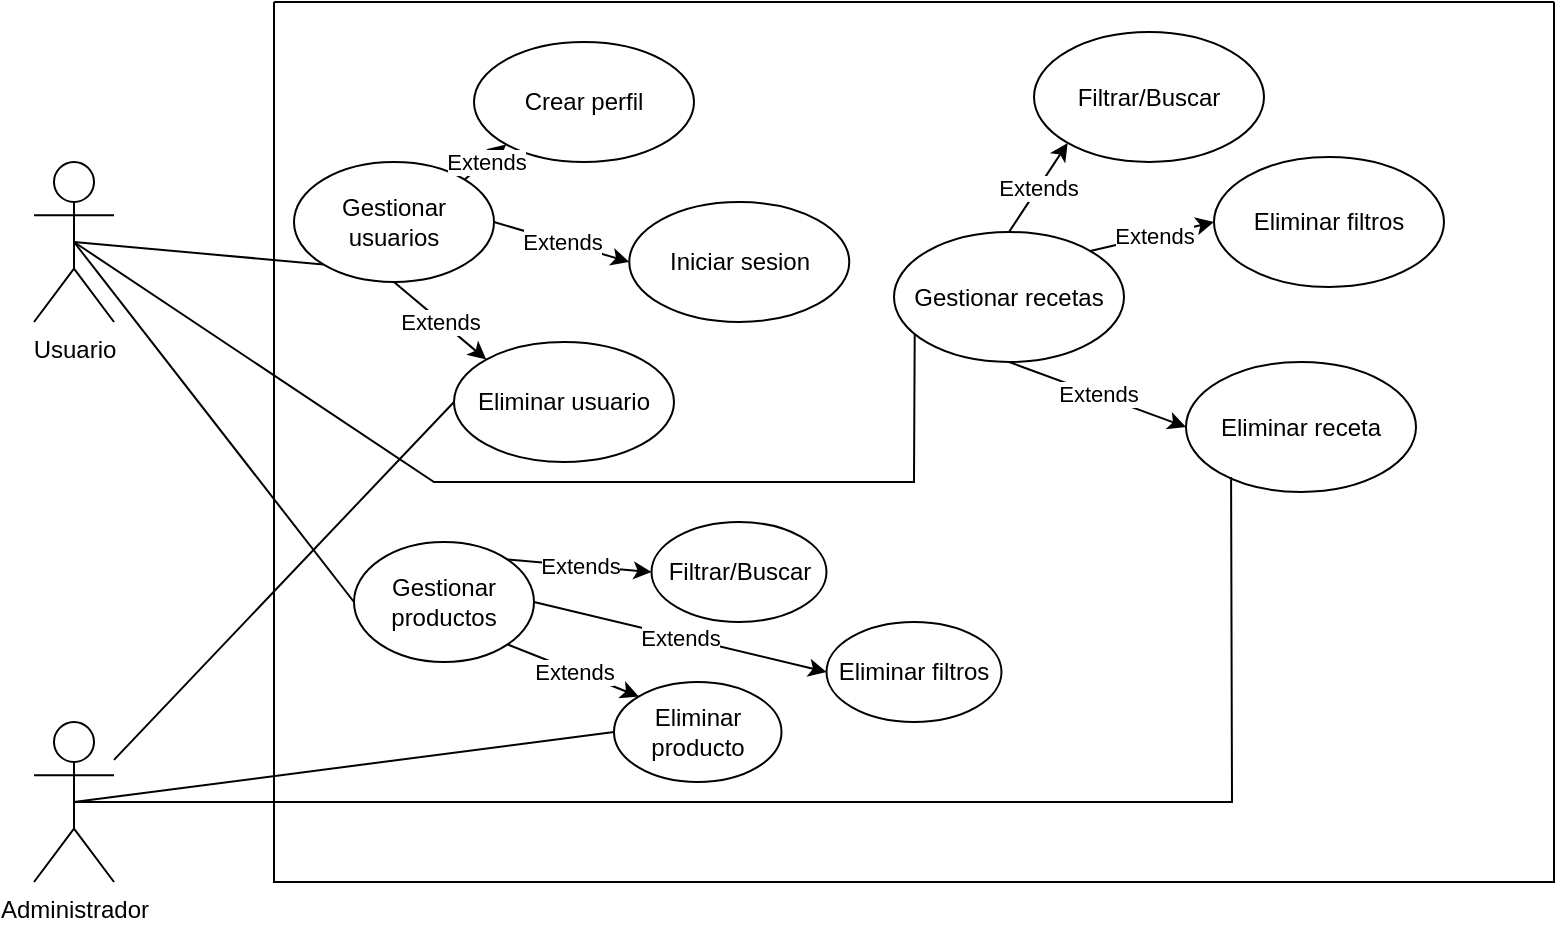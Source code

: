 <mxfile version="26.1.1">
  <diagram name="digrama-casos-uso" id="cVmgFsg3Rx5wpn8s-_xm">
    <mxGraphModel dx="989" dy="977" grid="1" gridSize="10" guides="1" tooltips="1" connect="1" arrows="1" fold="1" page="0" pageScale="1" pageWidth="827" pageHeight="1169" math="0" shadow="0">
      <root>
        <mxCell id="0" />
        <mxCell id="1" parent="0" />
        <mxCell id="en6OQ1vkhQpd69jf1zTb-2" value="" style="swimlane;startSize=0;" parent="1" vertex="1">
          <mxGeometry x="200" y="-320" width="640" height="440" as="geometry" />
        </mxCell>
        <mxCell id="en6OQ1vkhQpd69jf1zTb-5" value="Gestionar productos" style="ellipse;whiteSpace=wrap;html=1;" parent="en6OQ1vkhQpd69jf1zTb-2" vertex="1">
          <mxGeometry x="40" y="270" width="90" height="60" as="geometry" />
        </mxCell>
        <mxCell id="en6OQ1vkhQpd69jf1zTb-7" value="Filtrar/Buscar" style="ellipse;whiteSpace=wrap;html=1;" parent="en6OQ1vkhQpd69jf1zTb-2" vertex="1">
          <mxGeometry x="188.75" y="260" width="87.5" height="50" as="geometry" />
        </mxCell>
        <mxCell id="en6OQ1vkhQpd69jf1zTb-23" value="Gestionar usuarios" style="ellipse;whiteSpace=wrap;html=1;" parent="en6OQ1vkhQpd69jf1zTb-2" vertex="1">
          <mxGeometry x="10" y="80" width="100" height="60" as="geometry" />
        </mxCell>
        <mxCell id="en6OQ1vkhQpd69jf1zTb-26" value="Crear perfil" style="ellipse;whiteSpace=wrap;html=1;" parent="en6OQ1vkhQpd69jf1zTb-2" vertex="1">
          <mxGeometry x="100" y="20" width="110" height="60" as="geometry" />
        </mxCell>
        <mxCell id="KXxqBj54iLF5H491kml4-14" value="" style="endArrow=classic;html=1;rounded=0;entryX=0;entryY=0.5;entryDx=0;entryDy=0;exitX=1;exitY=0;exitDx=0;exitDy=0;" parent="en6OQ1vkhQpd69jf1zTb-2" source="en6OQ1vkhQpd69jf1zTb-5" target="en6OQ1vkhQpd69jf1zTb-7" edge="1">
          <mxGeometry relative="1" as="geometry">
            <mxPoint x="121" y="380" as="sourcePoint" />
            <mxPoint x="327.25" y="181.25" as="targetPoint" />
          </mxGeometry>
        </mxCell>
        <mxCell id="KXxqBj54iLF5H491kml4-15" value="Extends" style="edgeLabel;resizable=0;html=1;;align=center;verticalAlign=middle;" parent="KXxqBj54iLF5H491kml4-14" connectable="0" vertex="1">
          <mxGeometry relative="1" as="geometry" />
        </mxCell>
        <mxCell id="KXxqBj54iLF5H491kml4-109" value="Gestionar recetas" style="ellipse;whiteSpace=wrap;html=1;" parent="en6OQ1vkhQpd69jf1zTb-2" vertex="1">
          <mxGeometry x="310" y="115" width="115" height="65" as="geometry" />
        </mxCell>
        <mxCell id="KXxqBj54iLF5H491kml4-112" value="Filtrar/Buscar" style="ellipse;whiteSpace=wrap;html=1;" parent="en6OQ1vkhQpd69jf1zTb-2" vertex="1">
          <mxGeometry x="380" y="15" width="115" height="65" as="geometry" />
        </mxCell>
        <mxCell id="KXxqBj54iLF5H491kml4-115" value="" style="endArrow=classic;html=1;rounded=0;entryX=0;entryY=1;entryDx=0;entryDy=0;exitX=0.5;exitY=0;exitDx=0;exitDy=0;" parent="en6OQ1vkhQpd69jf1zTb-2" source="KXxqBj54iLF5H491kml4-109" target="KXxqBj54iLF5H491kml4-112" edge="1">
          <mxGeometry relative="1" as="geometry">
            <mxPoint x="417" y="149" as="sourcePoint" />
            <mxPoint x="467" y="118" as="targetPoint" />
          </mxGeometry>
        </mxCell>
        <mxCell id="KXxqBj54iLF5H491kml4-116" value="Extends" style="edgeLabel;resizable=0;html=1;;align=center;verticalAlign=middle;" parent="KXxqBj54iLF5H491kml4-115" connectable="0" vertex="1">
          <mxGeometry relative="1" as="geometry" />
        </mxCell>
        <mxCell id="Ofv49Rzi-oCu-EAwM0o1-1" value="Iniciar sesion" style="ellipse;whiteSpace=wrap;html=1;" parent="en6OQ1vkhQpd69jf1zTb-2" vertex="1">
          <mxGeometry x="177.63" y="100" width="110" height="60" as="geometry" />
        </mxCell>
        <mxCell id="Ofv49Rzi-oCu-EAwM0o1-2" value="" style="endArrow=classic;html=1;rounded=0;entryX=0;entryY=1;entryDx=0;entryDy=0;exitX=1;exitY=0;exitDx=0;exitDy=0;" parent="en6OQ1vkhQpd69jf1zTb-2" source="en6OQ1vkhQpd69jf1zTb-23" target="en6OQ1vkhQpd69jf1zTb-26" edge="1">
          <mxGeometry relative="1" as="geometry">
            <mxPoint x="770.82" y="395" as="sourcePoint" />
            <mxPoint x="832.82" y="363" as="targetPoint" />
          </mxGeometry>
        </mxCell>
        <mxCell id="Ofv49Rzi-oCu-EAwM0o1-3" value="Extends" style="edgeLabel;resizable=0;html=1;;align=center;verticalAlign=middle;" parent="Ofv49Rzi-oCu-EAwM0o1-2" connectable="0" vertex="1">
          <mxGeometry relative="1" as="geometry" />
        </mxCell>
        <mxCell id="Ofv49Rzi-oCu-EAwM0o1-4" value="" style="endArrow=classic;html=1;rounded=0;entryX=0;entryY=0.5;entryDx=0;entryDy=0;exitX=1;exitY=0.5;exitDx=0;exitDy=0;" parent="en6OQ1vkhQpd69jf1zTb-2" source="en6OQ1vkhQpd69jf1zTb-23" target="Ofv49Rzi-oCu-EAwM0o1-1" edge="1">
          <mxGeometry relative="1" as="geometry">
            <mxPoint x="101.82" y="190" as="sourcePoint" />
            <mxPoint x="147.82" y="151" as="targetPoint" />
          </mxGeometry>
        </mxCell>
        <mxCell id="Ofv49Rzi-oCu-EAwM0o1-5" value="Extends" style="edgeLabel;resizable=0;html=1;;align=center;verticalAlign=middle;" parent="Ofv49Rzi-oCu-EAwM0o1-4" connectable="0" vertex="1">
          <mxGeometry relative="1" as="geometry" />
        </mxCell>
        <mxCell id="Ofv49Rzi-oCu-EAwM0o1-6" value="Eliminar producto" style="ellipse;whiteSpace=wrap;html=1;" parent="en6OQ1vkhQpd69jf1zTb-2" vertex="1">
          <mxGeometry x="170" y="340" width="83.75" height="50" as="geometry" />
        </mxCell>
        <mxCell id="yW5ZK1wwQoSZV9MqP1xr-2" value="" style="endArrow=classic;html=1;rounded=0;entryX=0;entryY=0;entryDx=0;entryDy=0;exitX=1;exitY=1;exitDx=0;exitDy=0;" parent="en6OQ1vkhQpd69jf1zTb-2" source="en6OQ1vkhQpd69jf1zTb-5" target="Ofv49Rzi-oCu-EAwM0o1-6" edge="1">
          <mxGeometry relative="1" as="geometry">
            <mxPoint x="155" y="487" as="sourcePoint" />
            <mxPoint x="233.75" y="400" as="targetPoint" />
          </mxGeometry>
        </mxCell>
        <mxCell id="yW5ZK1wwQoSZV9MqP1xr-3" value="Extends" style="edgeLabel;resizable=0;html=1;;align=center;verticalAlign=middle;" parent="yW5ZK1wwQoSZV9MqP1xr-2" connectable="0" vertex="1">
          <mxGeometry relative="1" as="geometry" />
        </mxCell>
        <mxCell id="yW5ZK1wwQoSZV9MqP1xr-4" value="Eliminar receta" style="ellipse;whiteSpace=wrap;html=1;" parent="en6OQ1vkhQpd69jf1zTb-2" vertex="1">
          <mxGeometry x="456" y="180" width="115" height="65" as="geometry" />
        </mxCell>
        <mxCell id="yW5ZK1wwQoSZV9MqP1xr-5" value="" style="endArrow=classic;html=1;rounded=0;entryX=0;entryY=0.5;entryDx=0;entryDy=0;exitX=0.5;exitY=1;exitDx=0;exitDy=0;" parent="en6OQ1vkhQpd69jf1zTb-2" source="KXxqBj54iLF5H491kml4-109" target="yW5ZK1wwQoSZV9MqP1xr-4" edge="1">
          <mxGeometry relative="1" as="geometry">
            <mxPoint x="390" y="227" as="sourcePoint" />
            <mxPoint x="432" y="198" as="targetPoint" />
          </mxGeometry>
        </mxCell>
        <mxCell id="yW5ZK1wwQoSZV9MqP1xr-6" value="Extends" style="edgeLabel;resizable=0;html=1;;align=center;verticalAlign=middle;" parent="yW5ZK1wwQoSZV9MqP1xr-5" connectable="0" vertex="1">
          <mxGeometry relative="1" as="geometry" />
        </mxCell>
        <mxCell id="yW5ZK1wwQoSZV9MqP1xr-9" value="Eliminar filtros" style="ellipse;whiteSpace=wrap;html=1;" parent="en6OQ1vkhQpd69jf1zTb-2" vertex="1">
          <mxGeometry x="470" y="77.5" width="115" height="65" as="geometry" />
        </mxCell>
        <mxCell id="yW5ZK1wwQoSZV9MqP1xr-10" value="" style="endArrow=classic;html=1;rounded=0;entryX=0;entryY=0.5;entryDx=0;entryDy=0;exitX=1;exitY=0;exitDx=0;exitDy=0;" parent="en6OQ1vkhQpd69jf1zTb-2" source="KXxqBj54iLF5H491kml4-109" target="yW5ZK1wwQoSZV9MqP1xr-9" edge="1">
          <mxGeometry relative="1" as="geometry">
            <mxPoint x="377" y="125" as="sourcePoint" />
            <mxPoint x="407" y="81" as="targetPoint" />
          </mxGeometry>
        </mxCell>
        <mxCell id="yW5ZK1wwQoSZV9MqP1xr-11" value="Extends" style="edgeLabel;resizable=0;html=1;;align=center;verticalAlign=middle;" parent="yW5ZK1wwQoSZV9MqP1xr-10" connectable="0" vertex="1">
          <mxGeometry relative="1" as="geometry" />
        </mxCell>
        <mxCell id="yW5ZK1wwQoSZV9MqP1xr-12" value="Eliminar filtros" style="ellipse;whiteSpace=wrap;html=1;" parent="en6OQ1vkhQpd69jf1zTb-2" vertex="1">
          <mxGeometry x="276.25" y="310" width="87.5" height="50" as="geometry" />
        </mxCell>
        <mxCell id="yW5ZK1wwQoSZV9MqP1xr-13" value="" style="endArrow=classic;html=1;rounded=0;entryX=0;entryY=0.5;entryDx=0;entryDy=0;exitX=1;exitY=0.5;exitDx=0;exitDy=0;" parent="en6OQ1vkhQpd69jf1zTb-2" source="en6OQ1vkhQpd69jf1zTb-5" target="yW5ZK1wwQoSZV9MqP1xr-12" edge="1">
          <mxGeometry relative="1" as="geometry">
            <mxPoint x="142" y="314" as="sourcePoint" />
            <mxPoint x="205" y="280" as="targetPoint" />
          </mxGeometry>
        </mxCell>
        <mxCell id="yW5ZK1wwQoSZV9MqP1xr-14" value="Extends" style="edgeLabel;resizable=0;html=1;;align=center;verticalAlign=middle;" parent="yW5ZK1wwQoSZV9MqP1xr-13" connectable="0" vertex="1">
          <mxGeometry relative="1" as="geometry" />
        </mxCell>
        <mxCell id="UKe8U39W_5uAah3nFCDR-2" value="Eliminar usuario" style="ellipse;whiteSpace=wrap;html=1;" vertex="1" parent="en6OQ1vkhQpd69jf1zTb-2">
          <mxGeometry x="90" y="170" width="110" height="60" as="geometry" />
        </mxCell>
        <mxCell id="UKe8U39W_5uAah3nFCDR-4" value="" style="endArrow=classic;html=1;rounded=0;entryX=0;entryY=0;entryDx=0;entryDy=0;exitX=0.5;exitY=1;exitDx=0;exitDy=0;" edge="1" parent="en6OQ1vkhQpd69jf1zTb-2" source="en6OQ1vkhQpd69jf1zTb-23" target="UKe8U39W_5uAah3nFCDR-2">
          <mxGeometry relative="1" as="geometry">
            <mxPoint x="120" y="120" as="sourcePoint" />
            <mxPoint x="188" y="140" as="targetPoint" />
          </mxGeometry>
        </mxCell>
        <mxCell id="UKe8U39W_5uAah3nFCDR-5" value="Extends" style="edgeLabel;resizable=0;html=1;;align=center;verticalAlign=middle;" connectable="0" vertex="1" parent="UKe8U39W_5uAah3nFCDR-4">
          <mxGeometry relative="1" as="geometry" />
        </mxCell>
        <mxCell id="en6OQ1vkhQpd69jf1zTb-3" value="Usuario" style="shape=umlActor;verticalLabelPosition=bottom;verticalAlign=top;html=1;outlineConnect=0;" parent="1" vertex="1">
          <mxGeometry x="80" y="-240" width="40" height="80" as="geometry" />
        </mxCell>
        <mxCell id="en6OQ1vkhQpd69jf1zTb-4" value="Administrador" style="shape=umlActor;verticalLabelPosition=bottom;verticalAlign=top;html=1;outlineConnect=0;" parent="1" vertex="1">
          <mxGeometry x="80" y="40" width="40" height="80" as="geometry" />
        </mxCell>
        <mxCell id="en6OQ1vkhQpd69jf1zTb-8" value="" style="endArrow=none;html=1;rounded=0;exitX=0.5;exitY=0.5;exitDx=0;exitDy=0;exitPerimeter=0;entryX=0;entryY=0.5;entryDx=0;entryDy=0;" parent="1" source="en6OQ1vkhQpd69jf1zTb-3" target="en6OQ1vkhQpd69jf1zTb-5" edge="1">
          <mxGeometry width="50" height="50" relative="1" as="geometry">
            <mxPoint x="560" y="430" as="sourcePoint" />
            <mxPoint x="610" y="380" as="targetPoint" />
          </mxGeometry>
        </mxCell>
        <mxCell id="en6OQ1vkhQpd69jf1zTb-24" value="" style="endArrow=none;html=1;rounded=0;exitX=0.5;exitY=0.5;exitDx=0;exitDy=0;exitPerimeter=0;entryX=0;entryY=1;entryDx=0;entryDy=0;" parent="1" source="en6OQ1vkhQpd69jf1zTb-3" target="en6OQ1vkhQpd69jf1zTb-23" edge="1">
          <mxGeometry width="50" height="50" relative="1" as="geometry">
            <mxPoint x="460" y="540" as="sourcePoint" />
            <mxPoint x="510" y="490" as="targetPoint" />
          </mxGeometry>
        </mxCell>
        <mxCell id="KXxqBj54iLF5H491kml4-110" value="" style="endArrow=none;html=1;rounded=0;exitX=0.5;exitY=0.5;exitDx=0;exitDy=0;exitPerimeter=0;entryX=0.09;entryY=0.789;entryDx=0;entryDy=0;entryPerimeter=0;" parent="1" source="en6OQ1vkhQpd69jf1zTb-3" target="KXxqBj54iLF5H491kml4-109" edge="1">
          <mxGeometry width="50" height="50" relative="1" as="geometry">
            <mxPoint x="110" y="370" as="sourcePoint" />
            <mxPoint x="520" y="-150" as="targetPoint" />
            <Array as="points">
              <mxPoint x="280" y="-80" />
              <mxPoint x="520" y="-80" />
            </Array>
          </mxGeometry>
        </mxCell>
        <mxCell id="yW5ZK1wwQoSZV9MqP1xr-1" value="" style="endArrow=none;html=1;rounded=0;exitX=0.5;exitY=0.5;exitDx=0;exitDy=0;exitPerimeter=0;entryX=0;entryY=0.5;entryDx=0;entryDy=0;" parent="1" source="en6OQ1vkhQpd69jf1zTb-4" target="Ofv49Rzi-oCu-EAwM0o1-6" edge="1">
          <mxGeometry width="50" height="50" relative="1" as="geometry">
            <mxPoint x="30" y="70" as="sourcePoint" />
            <mxPoint x="80" y="20" as="targetPoint" />
          </mxGeometry>
        </mxCell>
        <mxCell id="yW5ZK1wwQoSZV9MqP1xr-7" value="" style="endArrow=none;html=1;rounded=0;exitX=0.5;exitY=0.5;exitDx=0;exitDy=0;exitPerimeter=0;entryX=0.196;entryY=0.884;entryDx=0;entryDy=0;entryPerimeter=0;" parent="1" source="en6OQ1vkhQpd69jf1zTb-4" target="yW5ZK1wwQoSZV9MqP1xr-4" edge="1">
          <mxGeometry width="50" height="50" relative="1" as="geometry">
            <mxPoint x="110" y="50" as="sourcePoint" />
            <mxPoint x="313" y="130" as="targetPoint" />
            <Array as="points">
              <mxPoint x="679" y="80" />
            </Array>
          </mxGeometry>
        </mxCell>
        <mxCell id="UKe8U39W_5uAah3nFCDR-3" value="" style="endArrow=none;html=1;rounded=0;entryX=0;entryY=0.5;entryDx=0;entryDy=0;" edge="1" parent="1" source="en6OQ1vkhQpd69jf1zTb-4" target="UKe8U39W_5uAah3nFCDR-2">
          <mxGeometry width="50" height="50" relative="1" as="geometry">
            <mxPoint x="110" y="90" as="sourcePoint" />
            <mxPoint x="380" y="55" as="targetPoint" />
          </mxGeometry>
        </mxCell>
      </root>
    </mxGraphModel>
  </diagram>
</mxfile>
